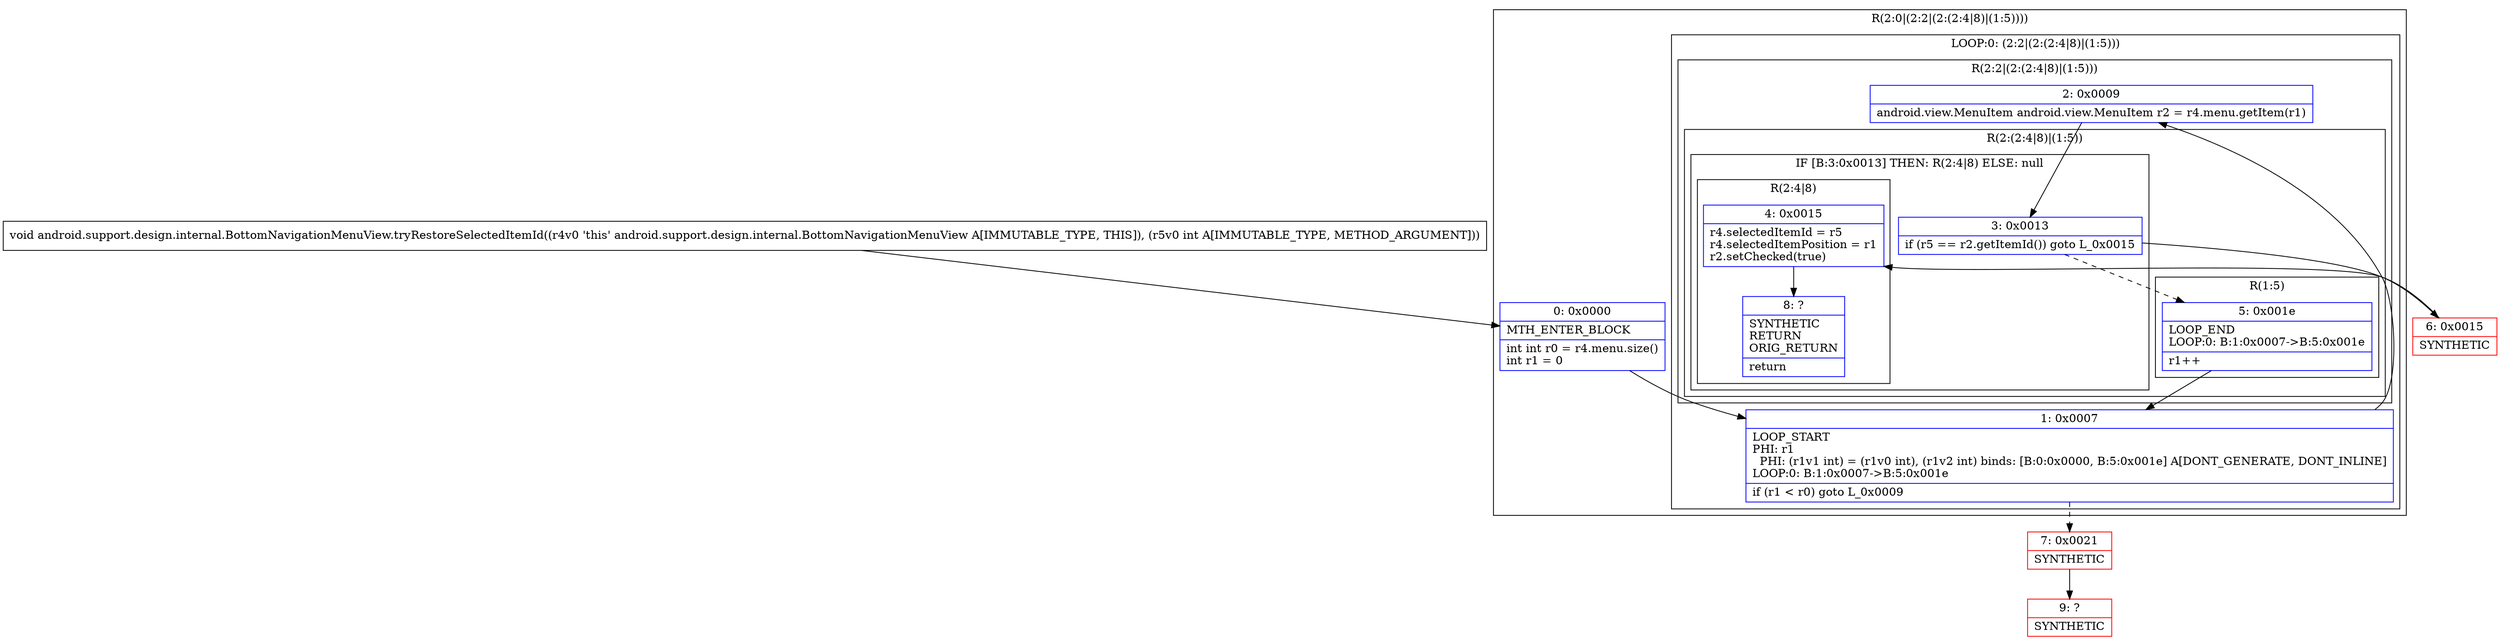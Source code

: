 digraph "CFG forandroid.support.design.internal.BottomNavigationMenuView.tryRestoreSelectedItemId(I)V" {
subgraph cluster_Region_628273323 {
label = "R(2:0|(2:2|(2:(2:4|8)|(1:5))))";
node [shape=record,color=blue];
Node_0 [shape=record,label="{0\:\ 0x0000|MTH_ENTER_BLOCK\l|int int r0 = r4.menu.size()\lint r1 = 0\l}"];
subgraph cluster_LoopRegion_419438269 {
label = "LOOP:0: (2:2|(2:(2:4|8)|(1:5)))";
node [shape=record,color=blue];
Node_1 [shape=record,label="{1\:\ 0x0007|LOOP_START\lPHI: r1 \l  PHI: (r1v1 int) = (r1v0 int), (r1v2 int) binds: [B:0:0x0000, B:5:0x001e] A[DONT_GENERATE, DONT_INLINE]\lLOOP:0: B:1:0x0007\-\>B:5:0x001e\l|if (r1 \< r0) goto L_0x0009\l}"];
subgraph cluster_Region_1774720929 {
label = "R(2:2|(2:(2:4|8)|(1:5)))";
node [shape=record,color=blue];
Node_2 [shape=record,label="{2\:\ 0x0009|android.view.MenuItem android.view.MenuItem r2 = r4.menu.getItem(r1)\l}"];
subgraph cluster_Region_1302510120 {
label = "R(2:(2:4|8)|(1:5))";
node [shape=record,color=blue];
subgraph cluster_IfRegion_1088626081 {
label = "IF [B:3:0x0013] THEN: R(2:4|8) ELSE: null";
node [shape=record,color=blue];
Node_3 [shape=record,label="{3\:\ 0x0013|if (r5 == r2.getItemId()) goto L_0x0015\l}"];
subgraph cluster_Region_1502545371 {
label = "R(2:4|8)";
node [shape=record,color=blue];
Node_4 [shape=record,label="{4\:\ 0x0015|r4.selectedItemId = r5\lr4.selectedItemPosition = r1\lr2.setChecked(true)\l}"];
Node_8 [shape=record,label="{8\:\ ?|SYNTHETIC\lRETURN\lORIG_RETURN\l|return\l}"];
}
}
subgraph cluster_Region_1004894178 {
label = "R(1:5)";
node [shape=record,color=blue];
Node_5 [shape=record,label="{5\:\ 0x001e|LOOP_END\lLOOP:0: B:1:0x0007\-\>B:5:0x001e\l|r1++\l}"];
}
}
}
}
}
Node_6 [shape=record,color=red,label="{6\:\ 0x0015|SYNTHETIC\l}"];
Node_7 [shape=record,color=red,label="{7\:\ 0x0021|SYNTHETIC\l}"];
Node_9 [shape=record,color=red,label="{9\:\ ?|SYNTHETIC\l}"];
MethodNode[shape=record,label="{void android.support.design.internal.BottomNavigationMenuView.tryRestoreSelectedItemId((r4v0 'this' android.support.design.internal.BottomNavigationMenuView A[IMMUTABLE_TYPE, THIS]), (r5v0 int A[IMMUTABLE_TYPE, METHOD_ARGUMENT])) }"];
MethodNode -> Node_0;
Node_0 -> Node_1;
Node_1 -> Node_2;
Node_1 -> Node_7[style=dashed];
Node_2 -> Node_3;
Node_3 -> Node_5[style=dashed];
Node_3 -> Node_6;
Node_4 -> Node_8;
Node_5 -> Node_1;
Node_6 -> Node_4;
Node_7 -> Node_9;
}

